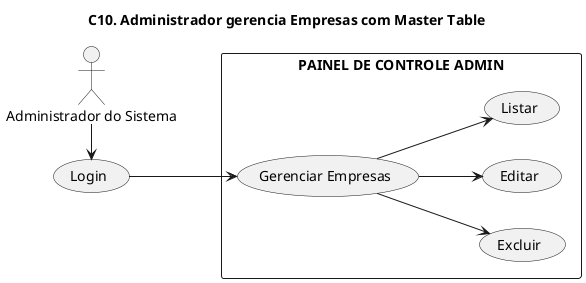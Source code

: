 @startuml
left to right direction
title "C10. Administrador gerencia Empresas com Master Table"
Admin as "Administrador do Sistema"

rectangle "PAINEL DE CONTROLE ADMIN" {
    (Gerenciar Empresas) as handle
    (Excluir) as delete
    (Editar) as edit
    (Listar) as list
}

(Login) as login

Admin -r--> login
login --> handle
handle --> edit
handle --> delete
handle --> list

@enduml
